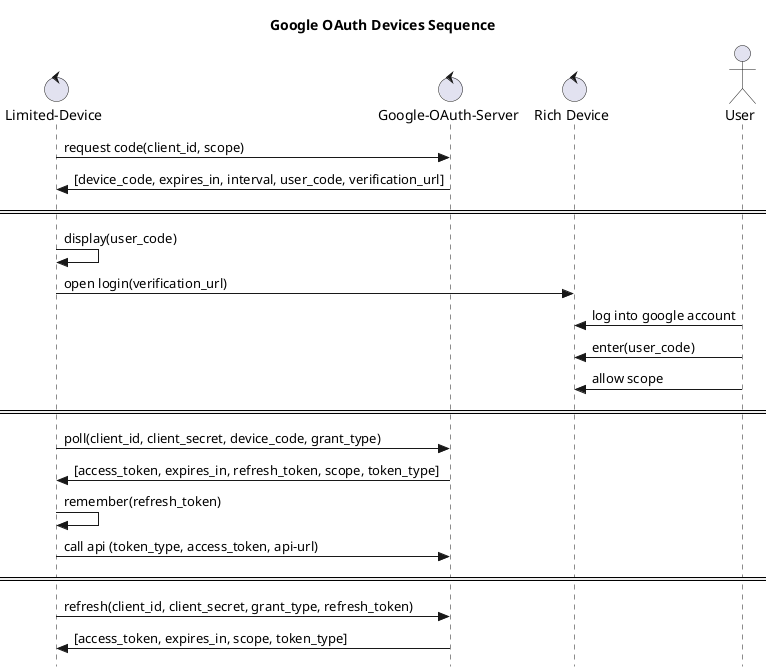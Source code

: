 @startuml

skinparam style strictuml

title Google OAuth Devices Sequence

control "Limited-Device" as ld
control "Google-OAuth-Server" as gos
control "Rich Device" as rd 
actor User as u

ld -> gos : request code(client_id, scope)
gos -> ld : [device_code, expires_in, interval, user_code, verification_url]

====

ld -> ld : display(user_code)
ld -> rd : open login(verification_url)

u -> rd : log into google account
u -> rd : enter(user_code)
u -> rd : allow scope

====

ld -> gos : poll(client_id, client_secret, device_code, grant_type)
gos -> ld : [access_token, expires_in, refresh_token, scope, token_type]
ld -> ld : remember(refresh_token)

ld -> gos : call api (token_type, access_token, api-url)

====

ld -> gos : refresh(client_id, client_secret, grant_type, refresh_token)
gos -> ld : [access_token, expires_in, scope, token_type]

@enduml